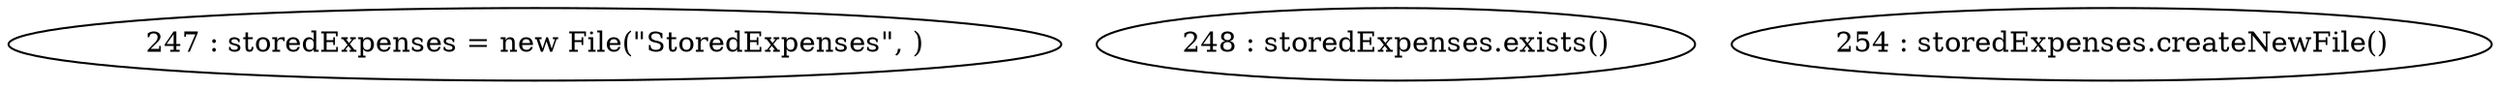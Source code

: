digraph G {
"247 : storedExpenses = new File(\"StoredExpenses\", )"
"248 : storedExpenses.exists()"
"254 : storedExpenses.createNewFile()"
}